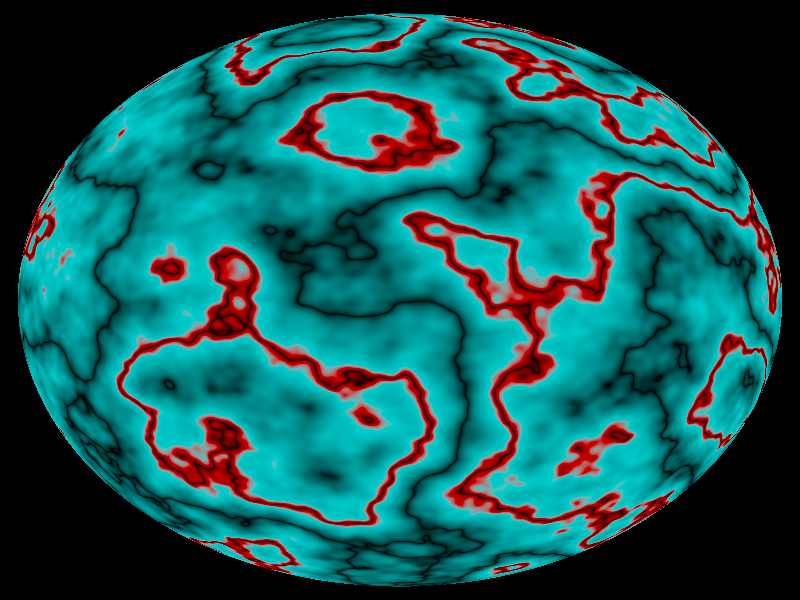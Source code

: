 #include "colors.inc"
#include "shapes.inc"
#include "textures.inc"

/* The following make the field of view as wide as it is high
 * Thus, you should have the -W and -H command line options
 * equal to each other. */
camera {
        location <5.8, 0, 0>
	up <0, 1, 0>
	right <1, 0, 0>
        look_at <0, 0, 0>
}

sphere {
        <0,0,0>, 2.5
	texture { Blood_Marble
	scale <2, 2, 2> 
	rotate <0, 20, 0> }
	finish { Dull }
}

light_source {<6, 1, 0> color White}
/* light_source {<6.1, 1, 0> color White} */
